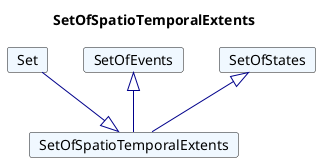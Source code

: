 @startuml
Title SetOfSpatioTemporalExtents 

Card SetOfSpatioTemporalExtents #F0F8FF [
SetOfSpatioTemporalExtents
]
Card Set #F0F8FF [
Set
]
Set --|> SetOfSpatioTemporalExtents  #00008B 
Card SetOfEvents #F0F8FF [
SetOfEvents
]
SetOfEvents <|-- SetOfSpatioTemporalExtents  #00008B 
Card SetOfStates #F0F8FF [
SetOfStates
]
SetOfStates <|-- SetOfSpatioTemporalExtents  #00008B 
@enduml